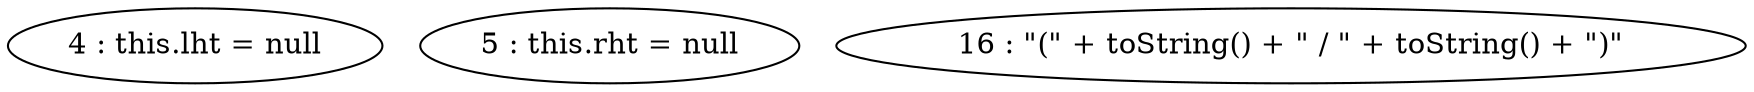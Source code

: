digraph G {
"4 : this.lht = null"
"5 : this.rht = null"
"16 : \"(\" + toString() + \" / \" + toString() + \")\""
}